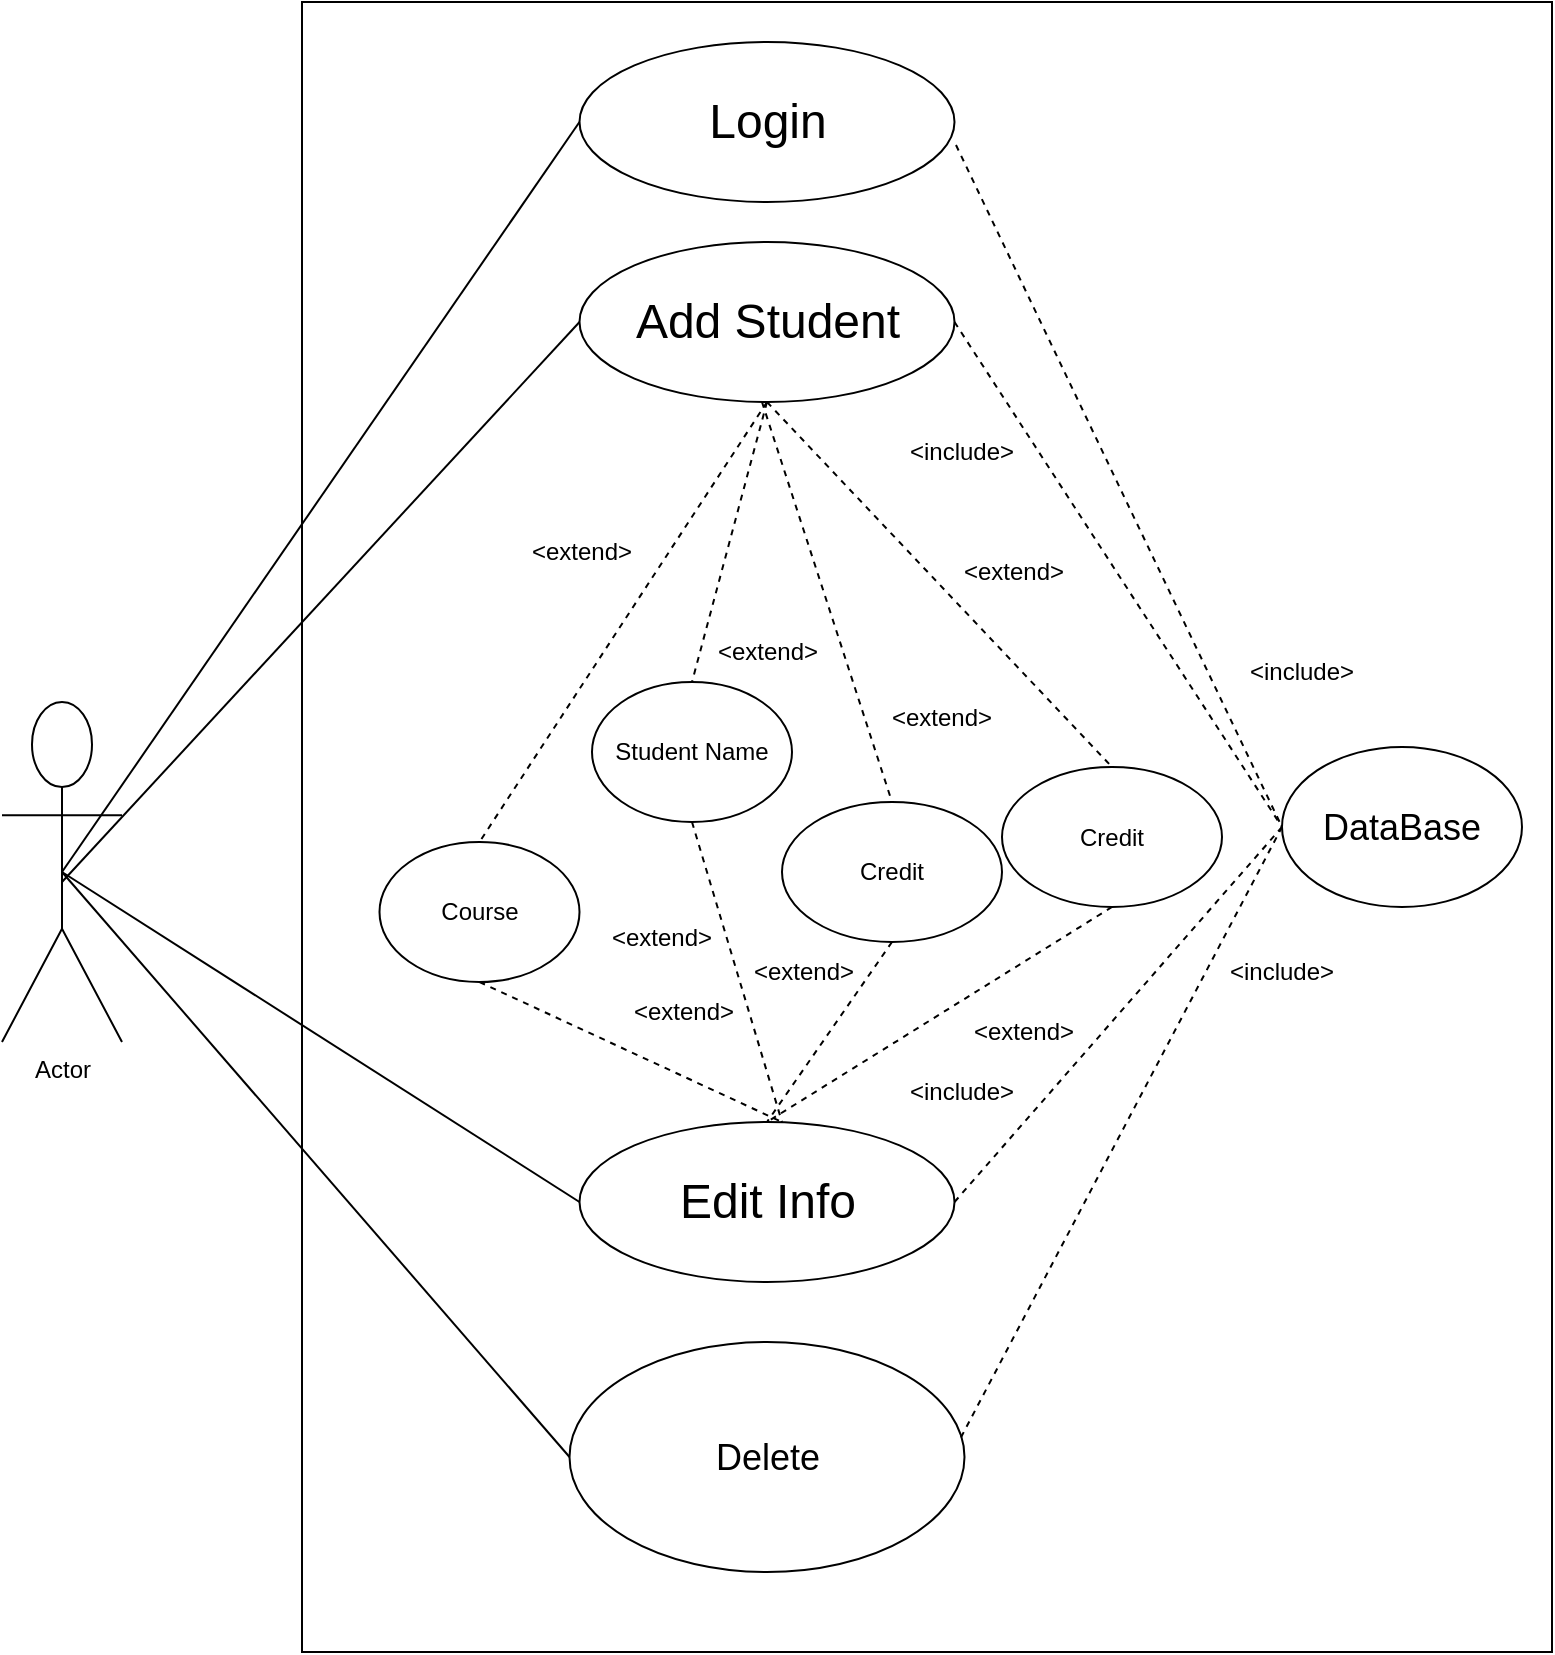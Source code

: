 <mxfile version="22.1.3" type="device">
  <diagram name="Page-1" id="F2cUO56blXPAy76OU4Kd">
    <mxGraphModel dx="1034" dy="1012" grid="1" gridSize="10" guides="1" tooltips="1" connect="1" arrows="1" fold="1" page="1" pageScale="1" pageWidth="850" pageHeight="1100" math="0" shadow="0">
      <root>
        <mxCell id="0" />
        <mxCell id="1" parent="0" />
        <mxCell id="GZMY0WaWu02U7BAbaheR-2" value="" style="rounded=0;whiteSpace=wrap;html=1;rotation=90;" vertex="1" parent="1">
          <mxGeometry x="80" y="150" width="825" height="625" as="geometry" />
        </mxCell>
        <mxCell id="GZMY0WaWu02U7BAbaheR-4" value="&lt;font style=&quot;font-size: 24px;&quot;&gt;Login&lt;/font&gt;" style="ellipse;whiteSpace=wrap;html=1;" vertex="1" parent="1">
          <mxGeometry x="318.75" y="70" width="187.5" height="80" as="geometry" />
        </mxCell>
        <mxCell id="GZMY0WaWu02U7BAbaheR-7" value="&lt;font style=&quot;font-size: 24px;&quot;&gt;Add Student&lt;/font&gt;" style="ellipse;whiteSpace=wrap;html=1;" vertex="1" parent="1">
          <mxGeometry x="318.75" y="170" width="187.5" height="80" as="geometry" />
        </mxCell>
        <mxCell id="GZMY0WaWu02U7BAbaheR-8" value="Student Name" style="ellipse;whiteSpace=wrap;html=1;" vertex="1" parent="1">
          <mxGeometry x="325" y="390" width="100" height="70" as="geometry" />
        </mxCell>
        <mxCell id="GZMY0WaWu02U7BAbaheR-9" value="Course" style="ellipse;whiteSpace=wrap;html=1;" vertex="1" parent="1">
          <mxGeometry x="218.75" y="470" width="100" height="70" as="geometry" />
        </mxCell>
        <mxCell id="GZMY0WaWu02U7BAbaheR-10" value="Credit" style="ellipse;whiteSpace=wrap;html=1;" vertex="1" parent="1">
          <mxGeometry x="420" y="450" width="110" height="70" as="geometry" />
        </mxCell>
        <mxCell id="GZMY0WaWu02U7BAbaheR-11" value="Credit" style="ellipse;whiteSpace=wrap;html=1;" vertex="1" parent="1">
          <mxGeometry x="530" y="432.5" width="110" height="70" as="geometry" />
        </mxCell>
        <mxCell id="GZMY0WaWu02U7BAbaheR-12" value="&lt;font style=&quot;font-size: 24px;&quot;&gt;Edit Info&lt;/font&gt;" style="ellipse;whiteSpace=wrap;html=1;" vertex="1" parent="1">
          <mxGeometry x="318.75" y="610" width="187.5" height="80" as="geometry" />
        </mxCell>
        <mxCell id="GZMY0WaWu02U7BAbaheR-13" value="&lt;font style=&quot;font-size: 18px;&quot;&gt;Delete&lt;/font&gt;" style="ellipse;whiteSpace=wrap;html=1;" vertex="1" parent="1">
          <mxGeometry x="313.75" y="720" width="197.5" height="115" as="geometry" />
        </mxCell>
        <mxCell id="GZMY0WaWu02U7BAbaheR-14" value="&lt;font style=&quot;font-size: 18px;&quot;&gt;DataBase&lt;/font&gt;" style="ellipse;whiteSpace=wrap;html=1;" vertex="1" parent="1">
          <mxGeometry x="670" y="422.5" width="120" height="80" as="geometry" />
        </mxCell>
        <mxCell id="GZMY0WaWu02U7BAbaheR-16" value="" style="endArrow=none;dashed=1;html=1;rounded=0;exitX=1.004;exitY=0.644;exitDx=0;exitDy=0;exitPerimeter=0;entryX=0;entryY=0.5;entryDx=0;entryDy=0;" edge="1" parent="1" source="GZMY0WaWu02U7BAbaheR-4" target="GZMY0WaWu02U7BAbaheR-14">
          <mxGeometry width="50" height="50" relative="1" as="geometry">
            <mxPoint x="440" y="500" as="sourcePoint" />
            <mxPoint x="490" y="450" as="targetPoint" />
          </mxGeometry>
        </mxCell>
        <mxCell id="GZMY0WaWu02U7BAbaheR-17" value="" style="endArrow=none;dashed=1;html=1;rounded=0;exitX=1;exitY=0.5;exitDx=0;exitDy=0;entryX=0;entryY=0.5;entryDx=0;entryDy=0;" edge="1" parent="1" source="GZMY0WaWu02U7BAbaheR-7" target="GZMY0WaWu02U7BAbaheR-14">
          <mxGeometry width="50" height="50" relative="1" as="geometry">
            <mxPoint x="517" y="132" as="sourcePoint" />
            <mxPoint x="680" y="473" as="targetPoint" />
          </mxGeometry>
        </mxCell>
        <mxCell id="GZMY0WaWu02U7BAbaheR-18" value="" style="endArrow=none;dashed=1;html=1;rounded=0;exitX=1;exitY=0.5;exitDx=0;exitDy=0;entryX=0;entryY=0.5;entryDx=0;entryDy=0;" edge="1" parent="1" source="GZMY0WaWu02U7BAbaheR-12" target="GZMY0WaWu02U7BAbaheR-14">
          <mxGeometry width="50" height="50" relative="1" as="geometry">
            <mxPoint x="527" y="142" as="sourcePoint" />
            <mxPoint x="690" y="483" as="targetPoint" />
          </mxGeometry>
        </mxCell>
        <mxCell id="GZMY0WaWu02U7BAbaheR-19" value="" style="endArrow=none;dashed=1;html=1;rounded=0;exitX=0.991;exitY=0.415;exitDx=0;exitDy=0;exitPerimeter=0;entryX=0;entryY=0.5;entryDx=0;entryDy=0;" edge="1" parent="1" source="GZMY0WaWu02U7BAbaheR-13" target="GZMY0WaWu02U7BAbaheR-14">
          <mxGeometry width="50" height="50" relative="1" as="geometry">
            <mxPoint x="537" y="152" as="sourcePoint" />
            <mxPoint x="700" y="493" as="targetPoint" />
          </mxGeometry>
        </mxCell>
        <mxCell id="GZMY0WaWu02U7BAbaheR-20" value="" style="endArrow=none;dashed=1;html=1;rounded=0;exitX=0.5;exitY=1;exitDx=0;exitDy=0;entryX=0.5;entryY=0;entryDx=0;entryDy=0;" edge="1" parent="1" source="GZMY0WaWu02U7BAbaheR-7" target="GZMY0WaWu02U7BAbaheR-11">
          <mxGeometry width="50" height="50" relative="1" as="geometry">
            <mxPoint x="440" y="500" as="sourcePoint" />
            <mxPoint x="490" y="450" as="targetPoint" />
          </mxGeometry>
        </mxCell>
        <mxCell id="GZMY0WaWu02U7BAbaheR-21" value="" style="endArrow=none;dashed=1;html=1;rounded=0;exitX=0.5;exitY=1;exitDx=0;exitDy=0;entryX=0.5;entryY=0;entryDx=0;entryDy=0;" edge="1" parent="1" source="GZMY0WaWu02U7BAbaheR-7" target="GZMY0WaWu02U7BAbaheR-8">
          <mxGeometry width="50" height="50" relative="1" as="geometry">
            <mxPoint x="423" y="260" as="sourcePoint" />
            <mxPoint x="555" y="370" as="targetPoint" />
          </mxGeometry>
        </mxCell>
        <mxCell id="GZMY0WaWu02U7BAbaheR-22" value="" style="endArrow=none;dashed=1;html=1;rounded=0;entryX=0.5;entryY=0;entryDx=0;entryDy=0;" edge="1" parent="1" target="GZMY0WaWu02U7BAbaheR-10">
          <mxGeometry width="50" height="50" relative="1" as="geometry">
            <mxPoint x="410" y="250" as="sourcePoint" />
            <mxPoint x="565" y="380" as="targetPoint" />
          </mxGeometry>
        </mxCell>
        <mxCell id="GZMY0WaWu02U7BAbaheR-23" value="" style="endArrow=none;dashed=1;html=1;rounded=0;entryX=0.5;entryY=0;entryDx=0;entryDy=0;exitX=0.5;exitY=1;exitDx=0;exitDy=0;" edge="1" parent="1" source="GZMY0WaWu02U7BAbaheR-7" target="GZMY0WaWu02U7BAbaheR-9">
          <mxGeometry width="50" height="50" relative="1" as="geometry">
            <mxPoint x="420" y="260" as="sourcePoint" />
            <mxPoint x="466" y="480" as="targetPoint" />
          </mxGeometry>
        </mxCell>
        <mxCell id="GZMY0WaWu02U7BAbaheR-24" value="" style="endArrow=none;dashed=1;html=1;rounded=0;entryX=0.5;entryY=0;entryDx=0;entryDy=0;exitX=0.5;exitY=1;exitDx=0;exitDy=0;" edge="1" parent="1" source="GZMY0WaWu02U7BAbaheR-10" target="GZMY0WaWu02U7BAbaheR-12">
          <mxGeometry width="50" height="50" relative="1" as="geometry">
            <mxPoint x="440" y="500" as="sourcePoint" />
            <mxPoint x="490" y="450" as="targetPoint" />
          </mxGeometry>
        </mxCell>
        <mxCell id="GZMY0WaWu02U7BAbaheR-25" value="" style="endArrow=none;dashed=1;html=1;rounded=0;entryX=0.5;entryY=0;entryDx=0;entryDy=0;exitX=0.5;exitY=1;exitDx=0;exitDy=0;" edge="1" parent="1" source="GZMY0WaWu02U7BAbaheR-11" target="GZMY0WaWu02U7BAbaheR-12">
          <mxGeometry width="50" height="50" relative="1" as="geometry">
            <mxPoint x="466" y="550" as="sourcePoint" />
            <mxPoint x="423" y="620" as="targetPoint" />
          </mxGeometry>
        </mxCell>
        <mxCell id="GZMY0WaWu02U7BAbaheR-26" value="" style="endArrow=none;dashed=1;html=1;rounded=0;exitX=0.5;exitY=1;exitDx=0;exitDy=0;" edge="1" parent="1" source="GZMY0WaWu02U7BAbaheR-8">
          <mxGeometry width="50" height="50" relative="1" as="geometry">
            <mxPoint x="466" y="550" as="sourcePoint" />
            <mxPoint x="420" y="610" as="targetPoint" />
          </mxGeometry>
        </mxCell>
        <mxCell id="GZMY0WaWu02U7BAbaheR-27" value="" style="endArrow=none;dashed=1;html=1;rounded=0;exitX=0.5;exitY=1;exitDx=0;exitDy=0;" edge="1" parent="1" source="GZMY0WaWu02U7BAbaheR-9">
          <mxGeometry width="50" height="50" relative="1" as="geometry">
            <mxPoint x="476" y="560" as="sourcePoint" />
            <mxPoint x="420" y="610" as="targetPoint" />
          </mxGeometry>
        </mxCell>
        <mxCell id="GZMY0WaWu02U7BAbaheR-28" value="Actor" style="shape=umlActor;verticalLabelPosition=bottom;verticalAlign=top;html=1;outlineConnect=0;" vertex="1" parent="1">
          <mxGeometry x="30" y="400" width="60" height="170" as="geometry" />
        </mxCell>
        <mxCell id="GZMY0WaWu02U7BAbaheR-29" value="" style="endArrow=none;html=1;rounded=0;entryX=0;entryY=0.5;entryDx=0;entryDy=0;exitX=0.5;exitY=0.5;exitDx=0;exitDy=0;exitPerimeter=0;" edge="1" parent="1" source="GZMY0WaWu02U7BAbaheR-28" target="GZMY0WaWu02U7BAbaheR-4">
          <mxGeometry width="50" height="50" relative="1" as="geometry">
            <mxPoint x="440" y="500" as="sourcePoint" />
            <mxPoint x="490" y="450" as="targetPoint" />
          </mxGeometry>
        </mxCell>
        <mxCell id="GZMY0WaWu02U7BAbaheR-30" value="" style="endArrow=none;html=1;rounded=0;entryX=0;entryY=0.5;entryDx=0;entryDy=0;" edge="1" parent="1" target="GZMY0WaWu02U7BAbaheR-7">
          <mxGeometry width="50" height="50" relative="1" as="geometry">
            <mxPoint x="60" y="490" as="sourcePoint" />
            <mxPoint x="329" y="120" as="targetPoint" />
          </mxGeometry>
        </mxCell>
        <mxCell id="GZMY0WaWu02U7BAbaheR-31" value="" style="endArrow=none;html=1;rounded=0;exitX=0.5;exitY=0.5;exitDx=0;exitDy=0;exitPerimeter=0;entryX=0;entryY=0.5;entryDx=0;entryDy=0;" edge="1" parent="1" source="GZMY0WaWu02U7BAbaheR-28" target="GZMY0WaWu02U7BAbaheR-12">
          <mxGeometry width="50" height="50" relative="1" as="geometry">
            <mxPoint x="80" y="505" as="sourcePoint" />
            <mxPoint x="339" y="130" as="targetPoint" />
          </mxGeometry>
        </mxCell>
        <mxCell id="GZMY0WaWu02U7BAbaheR-32" value="" style="endArrow=none;html=1;rounded=0;exitX=0.5;exitY=0.5;exitDx=0;exitDy=0;exitPerimeter=0;entryX=0;entryY=0.5;entryDx=0;entryDy=0;" edge="1" parent="1" source="GZMY0WaWu02U7BAbaheR-28" target="GZMY0WaWu02U7BAbaheR-13">
          <mxGeometry width="50" height="50" relative="1" as="geometry">
            <mxPoint x="70" y="495" as="sourcePoint" />
            <mxPoint x="329" y="660" as="targetPoint" />
            <Array as="points" />
          </mxGeometry>
        </mxCell>
        <mxCell id="GZMY0WaWu02U7BAbaheR-33" value="&amp;lt;include&amp;gt;" style="text;html=1;strokeColor=none;fillColor=none;align=center;verticalAlign=middle;whiteSpace=wrap;rounded=0;" vertex="1" parent="1">
          <mxGeometry x="650" y="370" width="60" height="30" as="geometry" />
        </mxCell>
        <mxCell id="GZMY0WaWu02U7BAbaheR-34" value="&amp;lt;include&amp;gt;" style="text;html=1;strokeColor=none;fillColor=none;align=center;verticalAlign=middle;whiteSpace=wrap;rounded=0;" vertex="1" parent="1">
          <mxGeometry x="640" y="520" width="60" height="30" as="geometry" />
        </mxCell>
        <mxCell id="GZMY0WaWu02U7BAbaheR-35" value="&amp;lt;extend&amp;gt;" style="text;html=1;strokeColor=none;fillColor=none;align=center;verticalAlign=middle;whiteSpace=wrap;rounded=0;" vertex="1" parent="1">
          <mxGeometry x="506.25" y="320" width="60" height="30" as="geometry" />
        </mxCell>
        <mxCell id="GZMY0WaWu02U7BAbaheR-36" value="&amp;lt;extend&amp;gt;" style="text;html=1;strokeColor=none;fillColor=none;align=center;verticalAlign=middle;whiteSpace=wrap;rounded=0;" vertex="1" parent="1">
          <mxGeometry x="511.25" y="550" width="60" height="30" as="geometry" />
        </mxCell>
        <mxCell id="GZMY0WaWu02U7BAbaheR-37" value="&amp;lt;include&amp;gt;" style="text;html=1;strokeColor=none;fillColor=none;align=center;verticalAlign=middle;whiteSpace=wrap;rounded=0;" vertex="1" parent="1">
          <mxGeometry x="480" y="260" width="60" height="30" as="geometry" />
        </mxCell>
        <mxCell id="GZMY0WaWu02U7BAbaheR-38" value="&amp;lt;include&amp;gt;" style="text;html=1;strokeColor=none;fillColor=none;align=center;verticalAlign=middle;whiteSpace=wrap;rounded=0;" vertex="1" parent="1">
          <mxGeometry x="480" y="580" width="60" height="30" as="geometry" />
        </mxCell>
        <mxCell id="GZMY0WaWu02U7BAbaheR-39" value="&amp;lt;extend&amp;gt;" style="text;html=1;strokeColor=none;fillColor=none;align=center;verticalAlign=middle;whiteSpace=wrap;rounded=0;" vertex="1" parent="1">
          <mxGeometry x="470" y="392.5" width="60" height="30" as="geometry" />
        </mxCell>
        <mxCell id="GZMY0WaWu02U7BAbaheR-40" value="&amp;lt;extend&amp;gt;" style="text;html=1;strokeColor=none;fillColor=none;align=center;verticalAlign=middle;whiteSpace=wrap;rounded=0;" vertex="1" parent="1">
          <mxGeometry x="290" y="310" width="60" height="30" as="geometry" />
        </mxCell>
        <mxCell id="GZMY0WaWu02U7BAbaheR-41" value="&amp;lt;extend&amp;gt;" style="text;html=1;strokeColor=none;fillColor=none;align=center;verticalAlign=middle;whiteSpace=wrap;rounded=0;" vertex="1" parent="1">
          <mxGeometry x="330" y="502.5" width="60" height="30" as="geometry" />
        </mxCell>
        <mxCell id="GZMY0WaWu02U7BAbaheR-42" value="&amp;lt;extend&amp;gt;" style="text;html=1;strokeColor=none;fillColor=none;align=center;verticalAlign=middle;whiteSpace=wrap;rounded=0;" vertex="1" parent="1">
          <mxGeometry x="341.25" y="540" width="60" height="30" as="geometry" />
        </mxCell>
        <mxCell id="GZMY0WaWu02U7BAbaheR-43" value="&amp;lt;extend&amp;gt;" style="text;html=1;strokeColor=none;fillColor=none;align=center;verticalAlign=middle;whiteSpace=wrap;rounded=0;" vertex="1" parent="1">
          <mxGeometry x="382.5" y="360" width="60" height="30" as="geometry" />
        </mxCell>
        <mxCell id="GZMY0WaWu02U7BAbaheR-44" value="&amp;lt;extend&amp;gt;" style="text;html=1;strokeColor=none;fillColor=none;align=center;verticalAlign=middle;whiteSpace=wrap;rounded=0;" vertex="1" parent="1">
          <mxGeometry x="401.25" y="520" width="60" height="30" as="geometry" />
        </mxCell>
      </root>
    </mxGraphModel>
  </diagram>
</mxfile>
